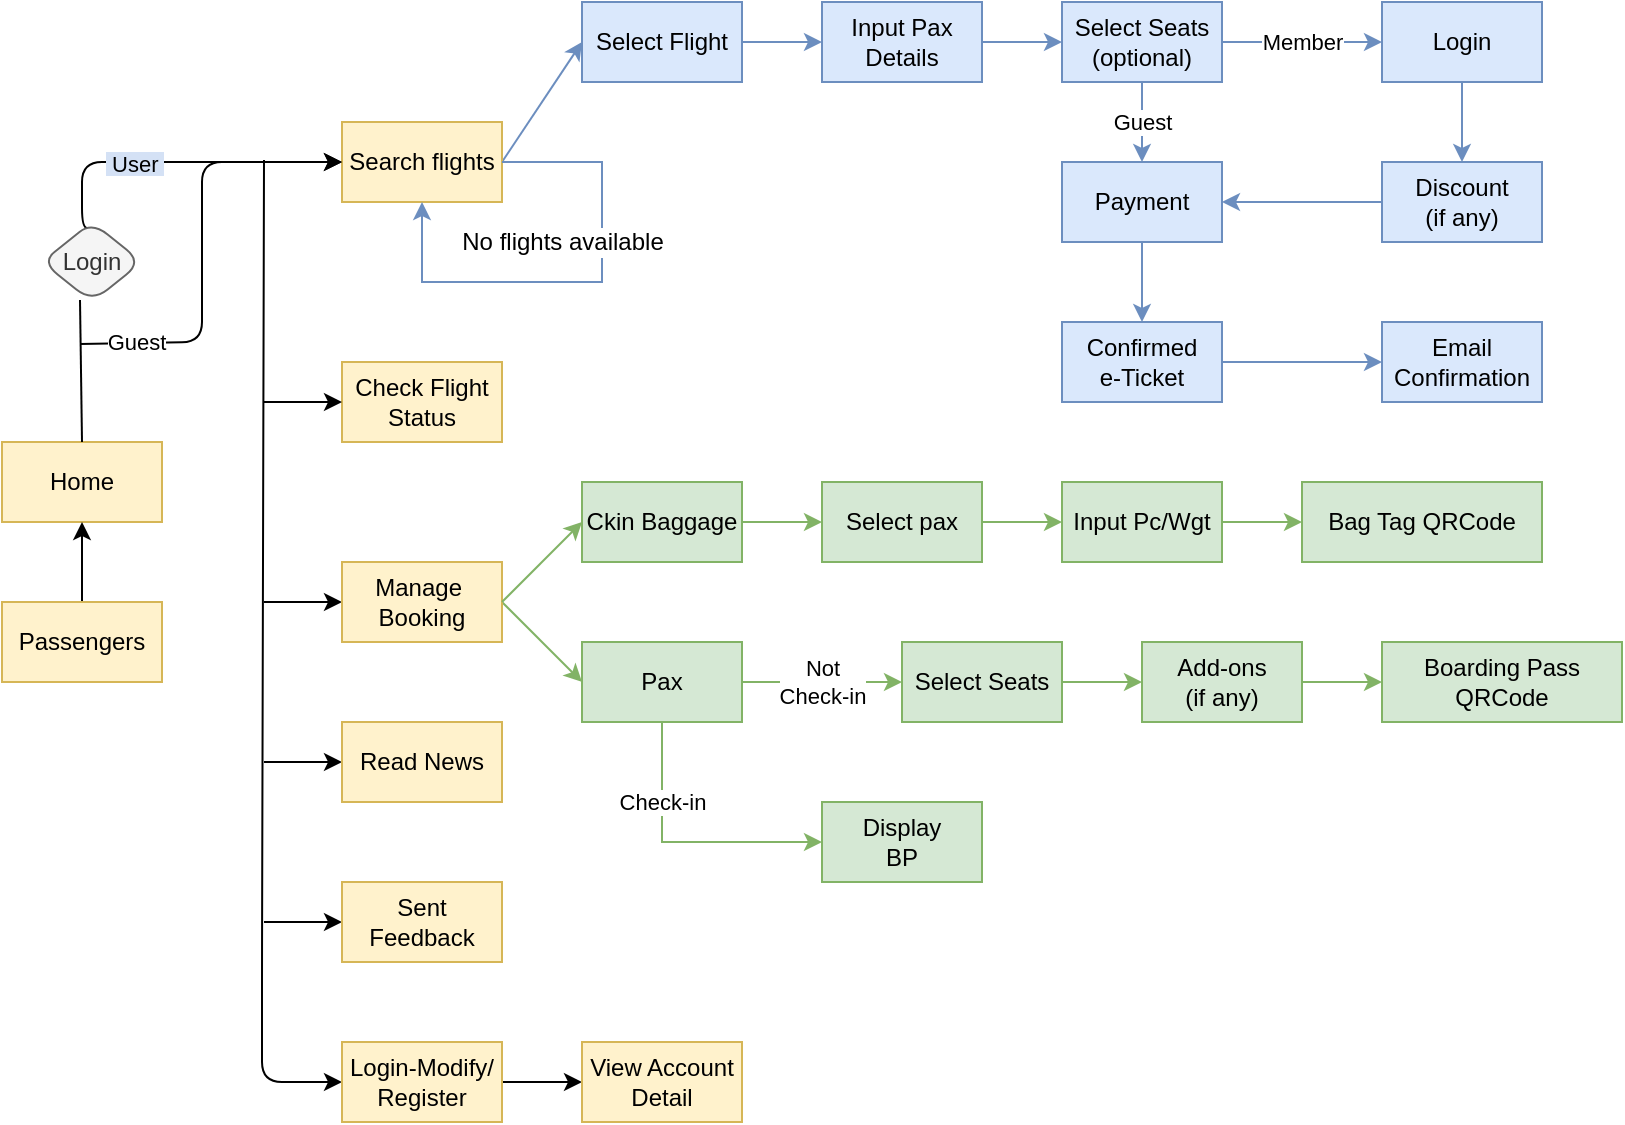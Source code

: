 <mxfile version="21.2.8" type="device">
  <diagram id="CDZiNT4RY4bWUmRhUsIm" name="Page-1">
    <mxGraphModel dx="1195" dy="703" grid="1" gridSize="10" guides="1" tooltips="1" connect="1" arrows="1" fold="1" page="1" pageScale="1" pageWidth="850" pageHeight="1100" background="#ffffff" math="0" shadow="0">
      <root>
        <mxCell id="0" />
        <mxCell id="1" parent="0" />
        <mxCell id="JwZqHPrUWCAmRihvz_GM-1" value="Home" style="rounded=0;whiteSpace=wrap;html=1;labelBackgroundColor=none;fillColor=#fff2cc;strokeColor=#d6b656;" parent="1" vertex="1">
          <mxGeometry x="10" y="260" width="80" height="40" as="geometry" />
        </mxCell>
        <mxCell id="JwZqHPrUWCAmRihvz_GM-2" value="Check Flight Status" style="rounded=0;whiteSpace=wrap;html=1;labelBackgroundColor=none;fillColor=#fff2cc;strokeColor=#d6b656;" parent="1" vertex="1">
          <mxGeometry x="180" y="220" width="80" height="40" as="geometry" />
        </mxCell>
        <mxCell id="Fds_Wd9E7jL_Mf5bovkM-27" style="rounded=1;orthogonalLoop=1;jettySize=auto;html=1;entryX=0;entryY=0.5;entryDx=0;entryDy=0;labelBackgroundColor=none;" parent="1" target="JwZqHPrUWCAmRihvz_GM-2" edge="1">
          <mxGeometry relative="1" as="geometry">
            <mxPoint x="141" y="240" as="sourcePoint" />
          </mxGeometry>
        </mxCell>
        <mxCell id="Fds_Wd9E7jL_Mf5bovkM-31" style="edgeStyle=none;rounded=1;orthogonalLoop=1;jettySize=auto;html=1;exitX=1;exitY=0.5;exitDx=0;exitDy=0;entryX=0;entryY=0.5;entryDx=0;entryDy=0;fillColor=#dae8fc;strokeColor=#6c8ebf;" parent="1" source="JwZqHPrUWCAmRihvz_GM-3" target="Fds_Wd9E7jL_Mf5bovkM-15" edge="1">
          <mxGeometry relative="1" as="geometry" />
        </mxCell>
        <mxCell id="JwZqHPrUWCAmRihvz_GM-3" value="Search flights" style="rounded=0;whiteSpace=wrap;html=1;fillColor=#fff2cc;strokeColor=#d6b656;" parent="1" vertex="1">
          <mxGeometry x="180" y="100" width="80" height="40" as="geometry" />
        </mxCell>
        <mxCell id="Fds_Wd9E7jL_Mf5bovkM-10" style="edgeStyle=orthogonalEdgeStyle;rounded=1;orthogonalLoop=1;jettySize=auto;html=1;exitX=0.5;exitY=0;exitDx=0;exitDy=0;entryX=0.5;entryY=1;entryDx=0;entryDy=0;labelBackgroundColor=none;" parent="1" source="JwZqHPrUWCAmRihvz_GM-6" target="JwZqHPrUWCAmRihvz_GM-1" edge="1">
          <mxGeometry relative="1" as="geometry" />
        </mxCell>
        <mxCell id="JwZqHPrUWCAmRihvz_GM-6" value="Passengers" style="rounded=0;whiteSpace=wrap;html=1;labelBackgroundColor=none;fillColor=#fff2cc;strokeColor=#d6b656;" parent="1" vertex="1">
          <mxGeometry x="10" y="340" width="80" height="40" as="geometry" />
        </mxCell>
        <mxCell id="Fds_Wd9E7jL_Mf5bovkM-30" style="edgeStyle=none;rounded=1;orthogonalLoop=1;jettySize=auto;html=1;labelBackgroundColor=none;entryX=0;entryY=0.5;entryDx=0;entryDy=0;" parent="1" target="Fds_Wd9E7jL_Mf5bovkM-42" edge="1">
          <mxGeometry relative="1" as="geometry">
            <mxPoint x="169" y="337.58" as="targetPoint" />
            <mxPoint x="141" y="340" as="sourcePoint" />
          </mxGeometry>
        </mxCell>
        <mxCell id="Fds_Wd9E7jL_Mf5bovkM-33" style="edgeStyle=none;rounded=1;orthogonalLoop=1;jettySize=auto;html=1;entryX=0;entryY=0.5;entryDx=0;entryDy=0;labelBackgroundColor=none;" parent="1" target="Fds_Wd9E7jL_Mf5bovkM-2" edge="1">
          <mxGeometry relative="1" as="geometry">
            <mxPoint x="141" y="420" as="sourcePoint" />
          </mxGeometry>
        </mxCell>
        <mxCell id="Fds_Wd9E7jL_Mf5bovkM-2" value="Read News" style="rounded=0;whiteSpace=wrap;html=1;labelBackgroundColor=none;fillColor=#fff2cc;strokeColor=#d6b656;" parent="1" vertex="1">
          <mxGeometry x="180" y="400" width="80" height="40" as="geometry" />
        </mxCell>
        <mxCell id="Fds_Wd9E7jL_Mf5bovkM-5" value="" style="endArrow=classic;html=1;rounded=1;entryX=0;entryY=0.5;entryDx=0;entryDy=0;" parent="1" target="JwZqHPrUWCAmRihvz_GM-3" edge="1">
          <mxGeometry width="50" height="50" relative="1" as="geometry">
            <mxPoint x="49" y="211" as="sourcePoint" />
            <mxPoint x="169" y="119" as="targetPoint" />
            <Array as="points">
              <mxPoint x="110" y="210" />
              <mxPoint x="110" y="120" />
            </Array>
          </mxGeometry>
        </mxCell>
        <mxCell id="Fds_Wd9E7jL_Mf5bovkM-6" value="Guest" style="edgeLabel;html=1;align=center;verticalAlign=middle;resizable=0;points=[];rounded=1;" parent="Fds_Wd9E7jL_Mf5bovkM-5" vertex="1" connectable="0">
          <mxGeometry relative="1" as="geometry">
            <mxPoint x="-33" y="49" as="offset" />
          </mxGeometry>
        </mxCell>
        <mxCell id="Fds_Wd9E7jL_Mf5bovkM-12" value="&lt;div style=&quot;&quot;&gt;&lt;span style=&quot;background-color: rgb(212, 225, 245);&quot;&gt;&amp;nbsp;User&amp;nbsp;&lt;/span&gt;&lt;/div&gt;" style="edgeStyle=orthogonalEdgeStyle;rounded=1;orthogonalLoop=1;jettySize=auto;html=1;exitX=0.504;exitY=0.075;exitDx=0;exitDy=0;exitPerimeter=0;align=left;entryX=0;entryY=0.5;entryDx=0;entryDy=0;" parent="1" source="Fds_Wd9E7jL_Mf5bovkM-7" target="JwZqHPrUWCAmRihvz_GM-3" edge="1">
          <mxGeometry x="-0.421" y="-1" relative="1" as="geometry">
            <Array as="points">
              <mxPoint x="50" y="120" />
            </Array>
            <mxPoint as="offset" />
            <mxPoint x="151" y="119" as="targetPoint" />
          </mxGeometry>
        </mxCell>
        <mxCell id="Fds_Wd9E7jL_Mf5bovkM-7" value="Login" style="rhombus;whiteSpace=wrap;html=1;labelBackgroundColor=none;rounded=1;fillColor=#f5f5f5;fontColor=#333333;strokeColor=#666666;" parent="1" vertex="1">
          <mxGeometry x="30" y="150" width="50" height="40" as="geometry" />
        </mxCell>
        <mxCell id="Fds_Wd9E7jL_Mf5bovkM-14" value="" style="endArrow=none;html=1;rounded=1;exitX=0.5;exitY=0;exitDx=0;exitDy=0;labelBackgroundColor=none;" parent="1" source="JwZqHPrUWCAmRihvz_GM-1" edge="1">
          <mxGeometry width="50" height="50" relative="1" as="geometry">
            <mxPoint x="339" y="429" as="sourcePoint" />
            <mxPoint x="49" y="189" as="targetPoint" />
          </mxGeometry>
        </mxCell>
        <mxCell id="fxQsTTiPTIWkS9JT7nyQ-3" style="edgeStyle=orthogonalEdgeStyle;rounded=0;orthogonalLoop=1;jettySize=auto;html=1;exitX=1;exitY=0.5;exitDx=0;exitDy=0;entryX=0;entryY=0.5;entryDx=0;entryDy=0;fillColor=#dae8fc;strokeColor=#6c8ebf;" parent="1" source="Fds_Wd9E7jL_Mf5bovkM-15" target="Fds_Wd9E7jL_Mf5bovkM-34" edge="1">
          <mxGeometry relative="1" as="geometry" />
        </mxCell>
        <mxCell id="Fds_Wd9E7jL_Mf5bovkM-15" value="Select Flight" style="rounded=0;whiteSpace=wrap;html=1;fillColor=#dae8fc;strokeColor=#6c8ebf;" parent="1" vertex="1">
          <mxGeometry x="300" y="40" width="80" height="40" as="geometry" />
        </mxCell>
        <mxCell id="Fds_Wd9E7jL_Mf5bovkM-26" value="" style="endArrow=classic;html=1;rounded=1;entryX=0;entryY=0.5;entryDx=0;entryDy=0;" parent="1" target="Fds_Wd9E7jL_Mf5bovkM-32" edge="1">
          <mxGeometry width="50" height="50" relative="1" as="geometry">
            <mxPoint x="141" y="119" as="sourcePoint" />
            <mxPoint x="129" y="519" as="targetPoint" />
            <Array as="points">
              <mxPoint x="140" y="520" />
              <mxPoint x="140" y="580" />
            </Array>
          </mxGeometry>
        </mxCell>
        <mxCell id="fxQsTTiPTIWkS9JT7nyQ-11" value="" style="edgeStyle=orthogonalEdgeStyle;rounded=0;orthogonalLoop=1;jettySize=auto;html=1;" parent="1" source="Fds_Wd9E7jL_Mf5bovkM-32" target="fxQsTTiPTIWkS9JT7nyQ-10" edge="1">
          <mxGeometry relative="1" as="geometry" />
        </mxCell>
        <mxCell id="Fds_Wd9E7jL_Mf5bovkM-32" value="Login-Modify/&lt;br&gt;Register" style="rounded=0;whiteSpace=wrap;html=1;labelBackgroundColor=none;fillColor=#fff2cc;strokeColor=#d6b656;" parent="1" vertex="1">
          <mxGeometry x="180" y="560" width="80" height="40" as="geometry" />
        </mxCell>
        <mxCell id="fxQsTTiPTIWkS9JT7nyQ-4" style="edgeStyle=orthogonalEdgeStyle;rounded=0;orthogonalLoop=1;jettySize=auto;html=1;exitX=1;exitY=0.5;exitDx=0;exitDy=0;entryX=0;entryY=0.5;entryDx=0;entryDy=0;fillColor=#dae8fc;strokeColor=#6c8ebf;" parent="1" source="Fds_Wd9E7jL_Mf5bovkM-34" target="Fds_Wd9E7jL_Mf5bovkM-36" edge="1">
          <mxGeometry relative="1" as="geometry" />
        </mxCell>
        <mxCell id="Fds_Wd9E7jL_Mf5bovkM-34" value="Input Pax Details" style="rounded=0;whiteSpace=wrap;html=1;fillColor=#dae8fc;strokeColor=#6c8ebf;" parent="1" vertex="1">
          <mxGeometry x="420" y="40" width="80" height="40" as="geometry" />
        </mxCell>
        <mxCell id="fxQsTTiPTIWkS9JT7nyQ-5" value="Guest" style="edgeStyle=orthogonalEdgeStyle;rounded=0;orthogonalLoop=1;jettySize=auto;html=1;exitX=0.5;exitY=1;exitDx=0;exitDy=0;entryX=0.5;entryY=0;entryDx=0;entryDy=0;fillColor=#dae8fc;strokeColor=#6c8ebf;" parent="1" source="Fds_Wd9E7jL_Mf5bovkM-36" target="Fds_Wd9E7jL_Mf5bovkM-38" edge="1">
          <mxGeometry relative="1" as="geometry" />
        </mxCell>
        <mxCell id="kb2jxUo68ornrJBxtmJs-12" value="Member" style="edgeStyle=orthogonalEdgeStyle;rounded=0;orthogonalLoop=1;jettySize=auto;html=1;exitX=1;exitY=0.5;exitDx=0;exitDy=0;entryX=0;entryY=0.5;entryDx=0;entryDy=0;fillColor=#dae8fc;strokeColor=#6c8ebf;" edge="1" parent="1" source="Fds_Wd9E7jL_Mf5bovkM-36" target="kb2jxUo68ornrJBxtmJs-11">
          <mxGeometry relative="1" as="geometry" />
        </mxCell>
        <mxCell id="Fds_Wd9E7jL_Mf5bovkM-36" value="Select Seats&lt;br&gt;(optional)" style="rounded=0;whiteSpace=wrap;html=1;fillColor=#dae8fc;strokeColor=#6c8ebf;" parent="1" vertex="1">
          <mxGeometry x="540" y="40" width="80" height="40" as="geometry" />
        </mxCell>
        <mxCell id="kb2jxUo68ornrJBxtmJs-16" style="edgeStyle=orthogonalEdgeStyle;rounded=0;orthogonalLoop=1;jettySize=auto;html=1;exitX=0.5;exitY=1;exitDx=0;exitDy=0;entryX=0.5;entryY=0;entryDx=0;entryDy=0;fillColor=#dae8fc;strokeColor=#6c8ebf;" edge="1" parent="1" source="Fds_Wd9E7jL_Mf5bovkM-38" target="Fds_Wd9E7jL_Mf5bovkM-46">
          <mxGeometry relative="1" as="geometry" />
        </mxCell>
        <mxCell id="Fds_Wd9E7jL_Mf5bovkM-38" value="Payment" style="rounded=0;whiteSpace=wrap;html=1;fillColor=#dae8fc;strokeColor=#6c8ebf;" parent="1" vertex="1">
          <mxGeometry x="540" y="120" width="80" height="40" as="geometry" />
        </mxCell>
        <mxCell id="Fds_Wd9E7jL_Mf5bovkM-45" style="edgeStyle=none;rounded=1;orthogonalLoop=1;jettySize=auto;html=1;exitX=1;exitY=0.5;exitDx=0;exitDy=0;entryX=0;entryY=0.5;entryDx=0;entryDy=0;fillColor=#d5e8d4;strokeColor=#82b366;" parent="1" source="Fds_Wd9E7jL_Mf5bovkM-42" target="Fds_Wd9E7jL_Mf5bovkM-44" edge="1">
          <mxGeometry relative="1" as="geometry" />
        </mxCell>
        <mxCell id="Fds_Wd9E7jL_Mf5bovkM-42" value="Manage&amp;nbsp;&lt;br&gt;Booking" style="whiteSpace=wrap;html=1;rounded=0;labelBackgroundColor=none;fillColor=#fff2cc;strokeColor=#d6b656;" parent="1" vertex="1">
          <mxGeometry x="180" y="320" width="80" height="40" as="geometry" />
        </mxCell>
        <mxCell id="kb2jxUo68ornrJBxtmJs-38" value="Check-in" style="rounded=0;orthogonalLoop=1;jettySize=auto;html=1;exitX=0.5;exitY=1;exitDx=0;exitDy=0;entryX=0;entryY=0.5;entryDx=0;entryDy=0;fillColor=#d5e8d4;strokeColor=#82b366;" edge="1" parent="1" source="Fds_Wd9E7jL_Mf5bovkM-44" target="kb2jxUo68ornrJBxtmJs-37">
          <mxGeometry x="-0.429" relative="1" as="geometry">
            <Array as="points">
              <mxPoint x="340" y="460" />
            </Array>
            <mxPoint as="offset" />
          </mxGeometry>
        </mxCell>
        <mxCell id="kb2jxUo68ornrJBxtmJs-41" value="Not&lt;br&gt;Check-in" style="edgeStyle=orthogonalEdgeStyle;rounded=0;orthogonalLoop=1;jettySize=auto;html=1;exitX=1;exitY=0.5;exitDx=0;exitDy=0;entryX=0;entryY=0.5;entryDx=0;entryDy=0;fillColor=#d5e8d4;strokeColor=#82b366;" edge="1" parent="1" source="Fds_Wd9E7jL_Mf5bovkM-44" target="Fds_Wd9E7jL_Mf5bovkM-48">
          <mxGeometry relative="1" as="geometry" />
        </mxCell>
        <mxCell id="Fds_Wd9E7jL_Mf5bovkM-44" value="Pax" style="whiteSpace=wrap;html=1;rounded=0;fillColor=#d5e8d4;strokeColor=#82b366;flipV=1;flipH=1;direction=east;" parent="1" vertex="1">
          <mxGeometry x="300" y="360" width="80" height="40" as="geometry" />
        </mxCell>
        <mxCell id="kb2jxUo68ornrJBxtmJs-18" style="edgeStyle=orthogonalEdgeStyle;rounded=0;orthogonalLoop=1;jettySize=auto;html=1;exitX=1;exitY=0.5;exitDx=0;exitDy=0;entryX=0;entryY=0.5;entryDx=0;entryDy=0;fillColor=#dae8fc;strokeColor=#6c8ebf;" edge="1" parent="1" source="Fds_Wd9E7jL_Mf5bovkM-46" target="kb2jxUo68ornrJBxtmJs-17">
          <mxGeometry relative="1" as="geometry" />
        </mxCell>
        <mxCell id="Fds_Wd9E7jL_Mf5bovkM-46" value="Confirmed &lt;br&gt;e-Ticket" style="whiteSpace=wrap;html=1;rounded=0;fillColor=#dae8fc;strokeColor=#6c8ebf;" parent="1" vertex="1">
          <mxGeometry x="540" y="200" width="80" height="40" as="geometry" />
        </mxCell>
        <mxCell id="fxQsTTiPTIWkS9JT7nyQ-13" style="edgeStyle=orthogonalEdgeStyle;rounded=0;orthogonalLoop=1;jettySize=auto;html=1;exitX=1;exitY=0.5;exitDx=0;exitDy=0;entryX=0;entryY=0.5;entryDx=0;entryDy=0;fillColor=#d5e8d4;strokeColor=#82b366;" parent="1" source="Fds_Wd9E7jL_Mf5bovkM-48" target="Fds_Wd9E7jL_Mf5bovkM-49" edge="1">
          <mxGeometry relative="1" as="geometry" />
        </mxCell>
        <mxCell id="Fds_Wd9E7jL_Mf5bovkM-48" value="Select Seats" style="whiteSpace=wrap;html=1;rounded=0;fillColor=#d5e8d4;strokeColor=#82b366;flipV=1;flipH=1;direction=east;" parent="1" vertex="1">
          <mxGeometry x="460" y="360" width="80" height="40" as="geometry" />
        </mxCell>
        <mxCell id="fxQsTTiPTIWkS9JT7nyQ-7" style="edgeStyle=orthogonalEdgeStyle;rounded=0;orthogonalLoop=1;jettySize=auto;html=1;exitX=1;exitY=0.5;exitDx=0;exitDy=0;entryX=0;entryY=0.5;entryDx=0;entryDy=0;fillColor=#d5e8d4;strokeColor=#82b366;" parent="1" source="Fds_Wd9E7jL_Mf5bovkM-49" target="Fds_Wd9E7jL_Mf5bovkM-52" edge="1">
          <mxGeometry relative="1" as="geometry" />
        </mxCell>
        <mxCell id="Fds_Wd9E7jL_Mf5bovkM-49" value="Add-ons&lt;br&gt;(if any)" style="whiteSpace=wrap;html=1;rounded=0;fillColor=#d5e8d4;strokeColor=#82b366;flipV=1;flipH=1;direction=east;" parent="1" vertex="1">
          <mxGeometry x="580" y="360" width="80" height="40" as="geometry" />
        </mxCell>
        <mxCell id="Fds_Wd9E7jL_Mf5bovkM-52" value="Boarding Pass QRCode" style="whiteSpace=wrap;html=1;rounded=0;fillColor=#d5e8d4;strokeColor=#82b366;flipV=1;flipH=1;direction=east;" parent="1" vertex="1">
          <mxGeometry x="700" y="360" width="120" height="40" as="geometry" />
        </mxCell>
        <mxCell id="kb2jxUo68ornrJBxtmJs-15" style="edgeStyle=orthogonalEdgeStyle;rounded=0;orthogonalLoop=1;jettySize=auto;html=1;exitX=0;exitY=0.5;exitDx=0;exitDy=0;entryX=1;entryY=0.5;entryDx=0;entryDy=0;fillColor=#dae8fc;strokeColor=#6c8ebf;" edge="1" parent="1" source="Fds_Wd9E7jL_Mf5bovkM-57" target="Fds_Wd9E7jL_Mf5bovkM-38">
          <mxGeometry relative="1" as="geometry" />
        </mxCell>
        <mxCell id="Fds_Wd9E7jL_Mf5bovkM-57" value="Discount&lt;br&gt;(if any)" style="whiteSpace=wrap;html=1;rounded=0;fillColor=#dae8fc;strokeColor=#6c8ebf;" parent="1" vertex="1">
          <mxGeometry x="700" y="120" width="80" height="40" as="geometry" />
        </mxCell>
        <mxCell id="fxQsTTiPTIWkS9JT7nyQ-9" style="edgeStyle=orthogonalEdgeStyle;rounded=0;orthogonalLoop=1;jettySize=auto;html=1;entryX=0;entryY=0.5;entryDx=0;entryDy=0;" parent="1" target="fxQsTTiPTIWkS9JT7nyQ-8" edge="1">
          <mxGeometry relative="1" as="geometry">
            <mxPoint x="141" y="500" as="sourcePoint" />
          </mxGeometry>
        </mxCell>
        <mxCell id="fxQsTTiPTIWkS9JT7nyQ-8" value="Sent Feedback" style="rounded=0;whiteSpace=wrap;html=1;labelBackgroundColor=none;fillColor=#fff2cc;strokeColor=#d6b656;" parent="1" vertex="1">
          <mxGeometry x="180" y="480" width="80" height="40" as="geometry" />
        </mxCell>
        <mxCell id="fxQsTTiPTIWkS9JT7nyQ-10" value="View Account Detail" style="rounded=0;whiteSpace=wrap;html=1;labelBackgroundColor=none;fillColor=#fff2cc;strokeColor=#d6b656;" parent="1" vertex="1">
          <mxGeometry x="300" y="560" width="80" height="40" as="geometry" />
        </mxCell>
        <mxCell id="kb2jxUo68ornrJBxtmJs-1" style="edgeStyle=orthogonalEdgeStyle;rounded=0;orthogonalLoop=1;jettySize=auto;html=1;exitX=1;exitY=0.5;exitDx=0;exitDy=0;entryX=0;entryY=0.5;entryDx=0;entryDy=0;fillColor=#d5e8d4;strokeColor=#82b366;" edge="1" parent="1" source="kb2jxUo68ornrJBxtmJs-2" target="kb2jxUo68ornrJBxtmJs-4">
          <mxGeometry relative="1" as="geometry" />
        </mxCell>
        <mxCell id="kb2jxUo68ornrJBxtmJs-2" value="Ckin Baggage" style="whiteSpace=wrap;html=1;rounded=0;fillColor=#d5e8d4;strokeColor=#82b366;flipV=1;flipH=1;direction=east;" vertex="1" parent="1">
          <mxGeometry x="300" y="280" width="80" height="40" as="geometry" />
        </mxCell>
        <mxCell id="kb2jxUo68ornrJBxtmJs-3" style="edgeStyle=orthogonalEdgeStyle;rounded=0;orthogonalLoop=1;jettySize=auto;html=1;exitX=1;exitY=0.5;exitDx=0;exitDy=0;entryX=0;entryY=0.5;entryDx=0;entryDy=0;fillColor=#d5e8d4;strokeColor=#82b366;" edge="1" parent="1" source="kb2jxUo68ornrJBxtmJs-4" target="kb2jxUo68ornrJBxtmJs-6">
          <mxGeometry relative="1" as="geometry" />
        </mxCell>
        <mxCell id="kb2jxUo68ornrJBxtmJs-4" value="Select pax" style="whiteSpace=wrap;html=1;rounded=0;fillColor=#d5e8d4;strokeColor=#82b366;flipV=1;flipH=1;direction=east;" vertex="1" parent="1">
          <mxGeometry x="420" y="280" width="80" height="40" as="geometry" />
        </mxCell>
        <mxCell id="kb2jxUo68ornrJBxtmJs-5" style="edgeStyle=orthogonalEdgeStyle;rounded=0;orthogonalLoop=1;jettySize=auto;html=1;exitX=1;exitY=0.5;exitDx=0;exitDy=0;entryX=0;entryY=0.5;entryDx=0;entryDy=0;fillColor=#d5e8d4;strokeColor=#82b366;" edge="1" parent="1" source="kb2jxUo68ornrJBxtmJs-6" target="kb2jxUo68ornrJBxtmJs-7">
          <mxGeometry relative="1" as="geometry" />
        </mxCell>
        <mxCell id="kb2jxUo68ornrJBxtmJs-6" value="Input Pc/Wgt" style="whiteSpace=wrap;html=1;rounded=0;fillColor=#d5e8d4;strokeColor=#82b366;flipV=1;flipH=1;direction=east;" vertex="1" parent="1">
          <mxGeometry x="540" y="280" width="80" height="40" as="geometry" />
        </mxCell>
        <mxCell id="kb2jxUo68ornrJBxtmJs-7" value="Bag Tag QRCode" style="whiteSpace=wrap;html=1;rounded=0;fillColor=#d5e8d4;strokeColor=#82b366;flipV=1;flipH=1;direction=east;" vertex="1" parent="1">
          <mxGeometry x="660" y="280" width="120" height="40" as="geometry" />
        </mxCell>
        <mxCell id="kb2jxUo68ornrJBxtmJs-9" style="edgeStyle=none;rounded=1;orthogonalLoop=1;jettySize=auto;html=1;exitX=1;exitY=0.5;exitDx=0;exitDy=0;entryX=0;entryY=0.5;entryDx=0;entryDy=0;fillColor=#d5e8d4;strokeColor=#82b366;" edge="1" parent="1" source="Fds_Wd9E7jL_Mf5bovkM-42" target="kb2jxUo68ornrJBxtmJs-2">
          <mxGeometry relative="1" as="geometry">
            <mxPoint x="271" y="350" as="sourcePoint" />
            <mxPoint x="311" y="310" as="targetPoint" />
          </mxGeometry>
        </mxCell>
        <mxCell id="kb2jxUo68ornrJBxtmJs-10" value="&lt;font style=&quot;font-size: 12px;&quot;&gt;No flights available&lt;/font&gt;" style="edgeStyle=orthogonalEdgeStyle;rounded=0;orthogonalLoop=1;jettySize=auto;html=1;exitX=1;exitY=0.5;exitDx=0;exitDy=0;entryX=0.5;entryY=1;entryDx=0;entryDy=0;fillColor=#dae8fc;strokeColor=#6c8ebf;" edge="1" parent="1" source="JwZqHPrUWCAmRihvz_GM-3" target="JwZqHPrUWCAmRihvz_GM-3">
          <mxGeometry x="0.083" y="-20" relative="1" as="geometry">
            <Array as="points">
              <mxPoint x="310" y="120" />
              <mxPoint x="310" y="180" />
              <mxPoint x="220" y="180" />
            </Array>
            <mxPoint as="offset" />
          </mxGeometry>
        </mxCell>
        <mxCell id="kb2jxUo68ornrJBxtmJs-13" style="edgeStyle=orthogonalEdgeStyle;rounded=0;orthogonalLoop=1;jettySize=auto;html=1;exitX=0.5;exitY=1;exitDx=0;exitDy=0;entryX=0.5;entryY=0;entryDx=0;entryDy=0;fillColor=#dae8fc;strokeColor=#6c8ebf;" edge="1" parent="1" source="kb2jxUo68ornrJBxtmJs-11" target="Fds_Wd9E7jL_Mf5bovkM-57">
          <mxGeometry relative="1" as="geometry" />
        </mxCell>
        <mxCell id="kb2jxUo68ornrJBxtmJs-11" value="Login" style="whiteSpace=wrap;html=1;rounded=0;fillColor=#dae8fc;strokeColor=#6c8ebf;" vertex="1" parent="1">
          <mxGeometry x="700" y="40" width="80" height="40" as="geometry" />
        </mxCell>
        <mxCell id="kb2jxUo68ornrJBxtmJs-17" value="Email Confirmation" style="whiteSpace=wrap;html=1;rounded=0;fillColor=#dae8fc;strokeColor=#6c8ebf;" vertex="1" parent="1">
          <mxGeometry x="700" y="200" width="80" height="40" as="geometry" />
        </mxCell>
        <mxCell id="kb2jxUo68ornrJBxtmJs-37" value="Display&lt;br&gt;BP" style="whiteSpace=wrap;html=1;rounded=0;fillColor=#d5e8d4;strokeColor=#82b366;flipV=1;flipH=1;direction=east;" vertex="1" parent="1">
          <mxGeometry x="420" y="440" width="80" height="40" as="geometry" />
        </mxCell>
      </root>
    </mxGraphModel>
  </diagram>
</mxfile>
